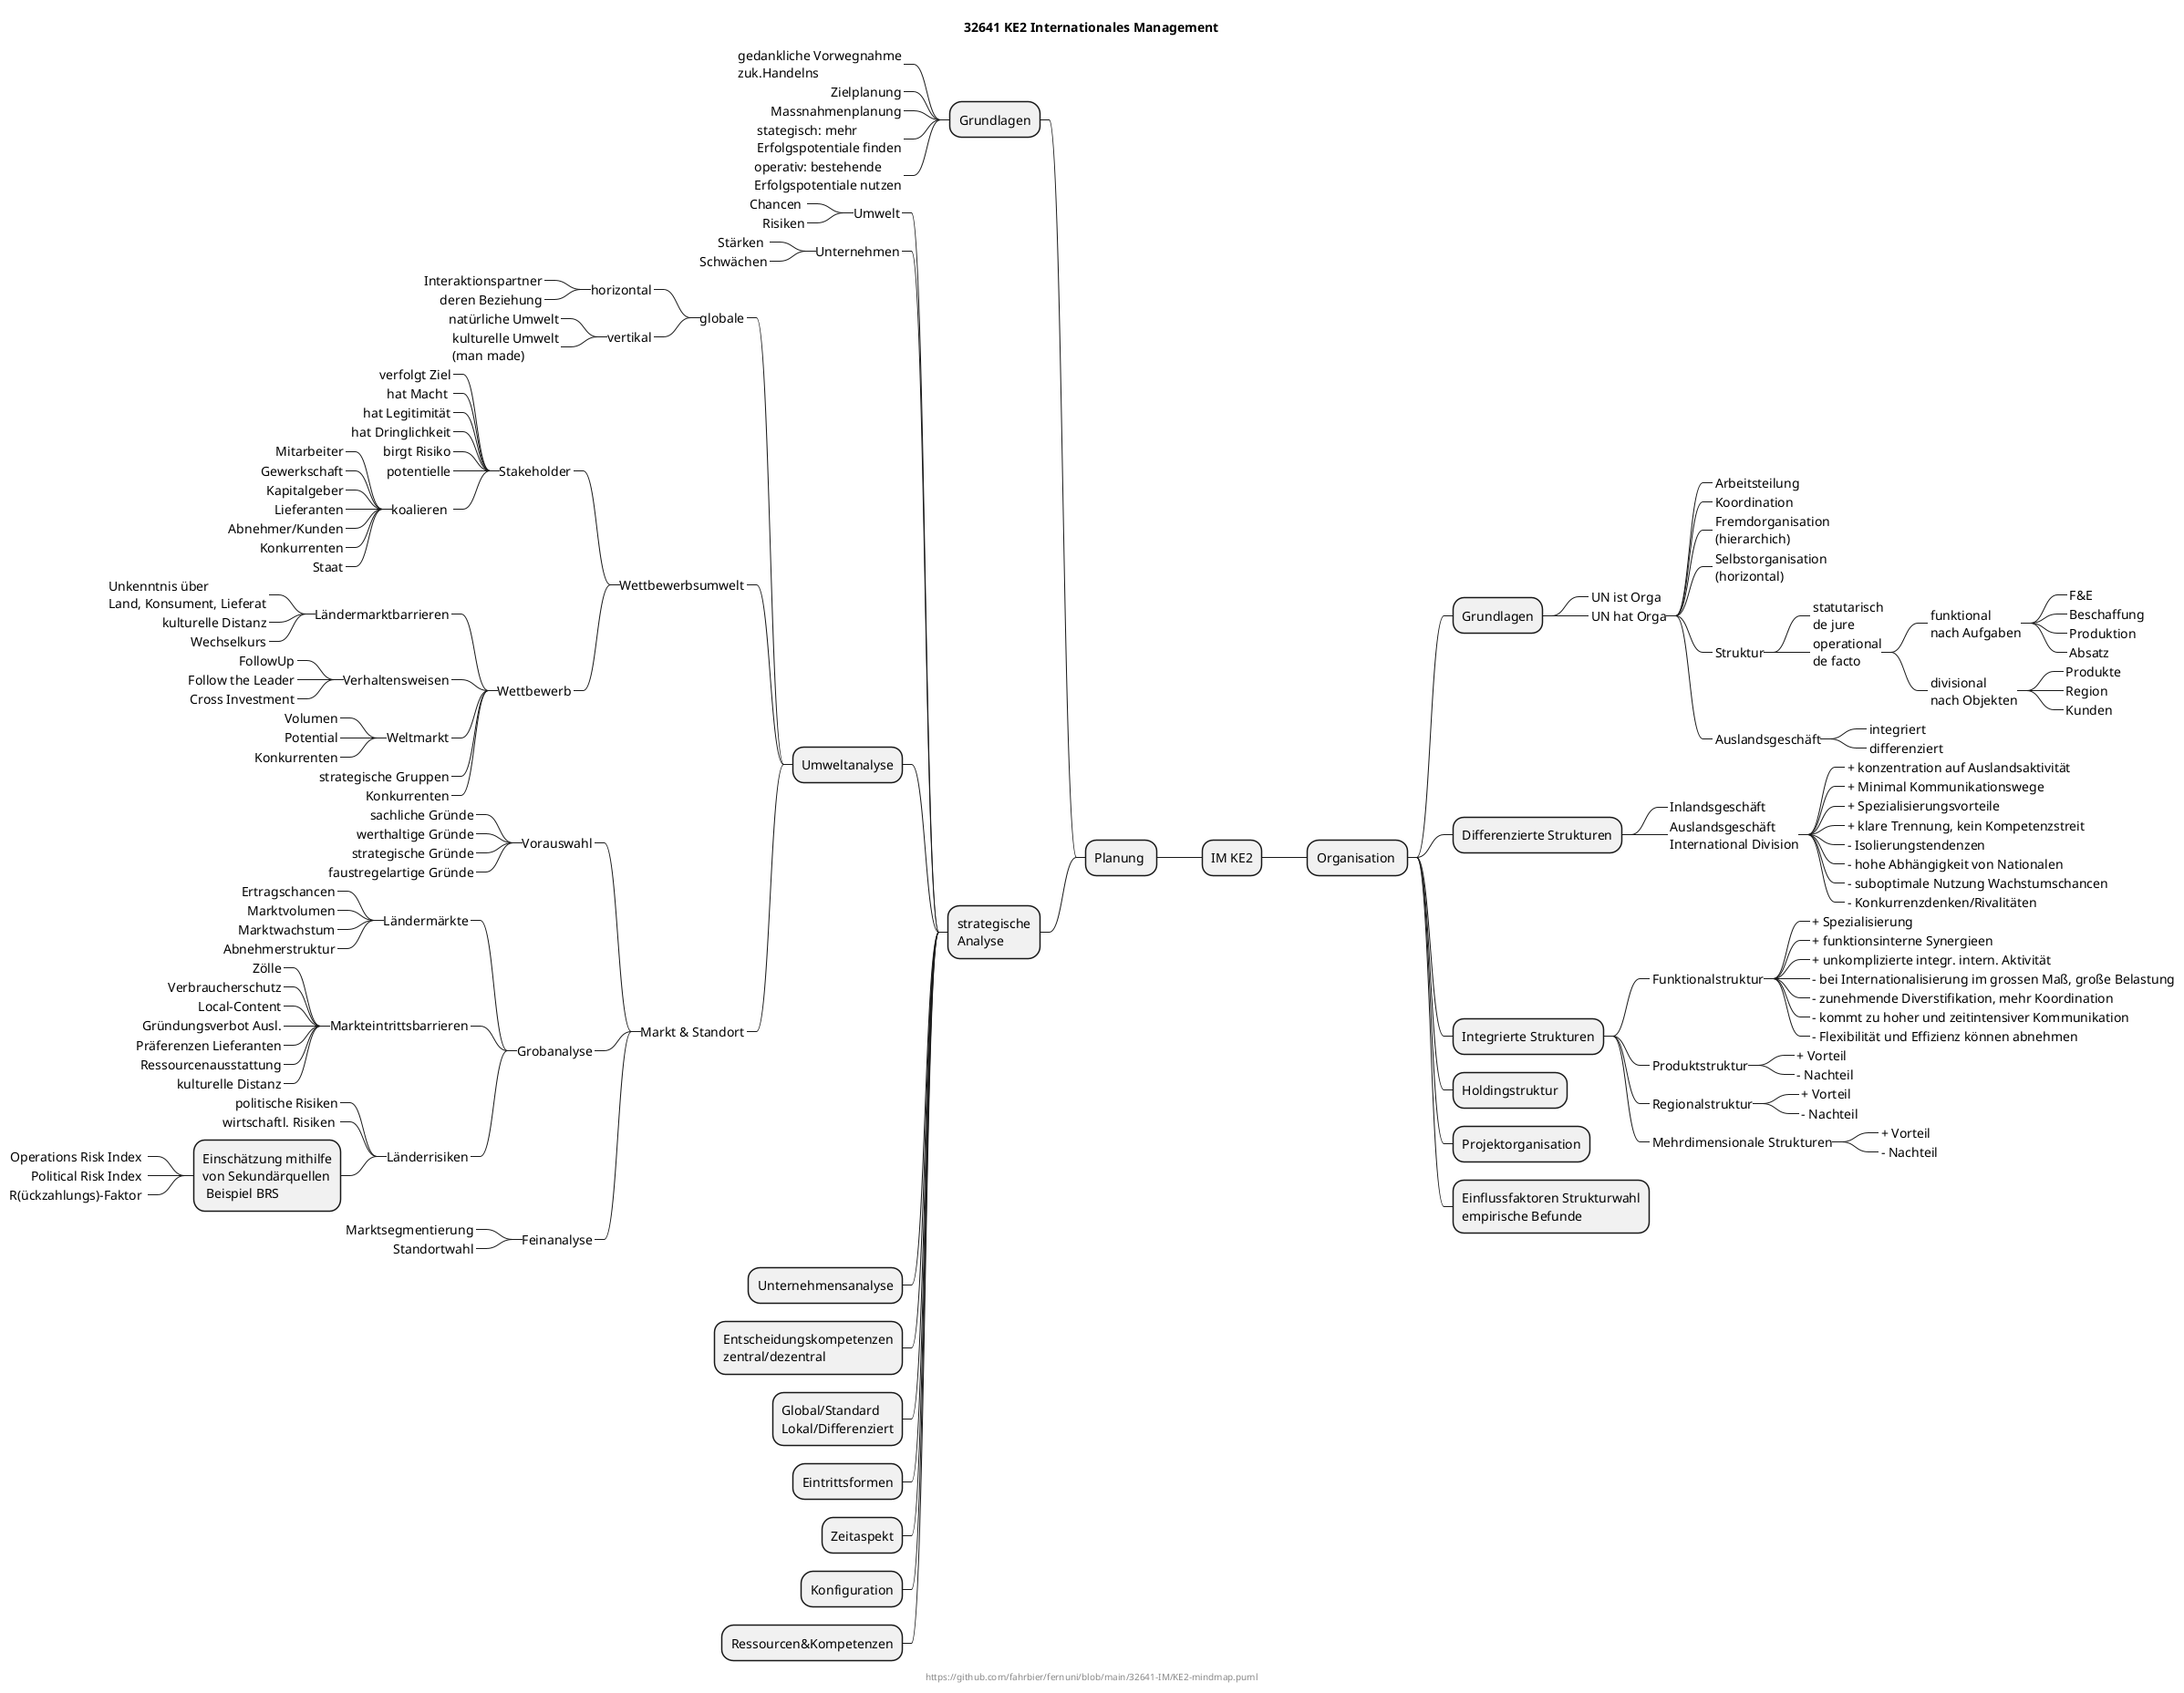 @startmindmap
title 32641 KE2 Internationales Management
center footer https://github.com/fahrbier/fernuni/blob/main/32641-IM/KE2-mindmap.puml

+ IM KE2
-- Planung 
--- Grundlagen
----_ gedankliche Vorwegnahme\nzuk.Handelns
----_ Zielplanung
----_ Massnahmenplanung
----_ stategisch: mehr\nErfolgspotentiale finden
----_ operativ: bestehende\nErfolgspotentiale nutzen


--- strategische\nAnalyse
----_ Umwelt
-----_ Chancen 
-----_ Risiken
----_ Unternehmen
-----_ Stärken 
-----_ Schwächen
---- Umweltanalyse
-----_ globale
------_ horizontal
-------_ Interaktionspartner
-------_ deren Beziehung
------_ vertikal
-------_ natürliche Umwelt
-------_ kulturelle Umwelt\n(man made)
-----_ Wettbewerbsumwelt

------_ Stakeholder
-------_ verfolgt Ziel
-------_ hat Macht 
-------_ hat Legitimität
-------_ hat Dringlichkeit
-------_ birgt Risiko
-------_ potentielle
-------_ koalieren 
--------_ Mitarbeiter
--------_ Gewerkschaft
--------_ Kapitalgeber
--------_ Lieferanten
--------_ Abnehmer/Kunden
--------_ Konkurrenten
--------_ Staat
------_ Wettbewerb
-------_ Ländermarktbarrieren
--------_ Unkenntnis über\nLand, Konsument, Lieferat
--------_ kulturelle Distanz
--------_ Wechselkurs
-------_ Verhaltensweisen
--------_ FollowUp
--------_ Follow the Leader
--------_ Cross Investment
-------_ Weltmarkt
--------_ Volumen
--------_ Potential
--------_ Konkurrenten
-------_ strategische Gruppen
-------_ Konkurrenten


-----_ Markt & Standort
------_ Vorauswahl
-------_ sachliche Gründe
-------_ werthaltige Gründe
-------_ strategische Gründe
-------_ faustregelartige Gründe

------_ Grobanalyse
-------_ Ländermärkte
--------_ Ertragschancen
--------_ Marktvolumen
--------_ Marktwachstum
--------_ Abnehmerstruktur
-------_ Markteintrittsbarrieren
--------_ Zölle
--------_ Verbraucherschutz
--------_ Local-Content
--------_ Gründungsverbot Ausl.
--------_ Präferenzen Lieferanten
--------_ Ressourcenausstattung
--------_ kulturelle Distanz
-------_ Länderrisiken
--------_ politische Risiken
--------_ wirtschaftl. Risiken 
-------- Einschätzung mithilfe\nvon Sekundärquellen\n Beispiel BRS 
---------_ Operations Risk Index 
---------_ Political Risk Index 
---------_ R(ückzahlungs)-Faktor 



------_ Feinanalyse
-------_ Marktsegmentierung
-------_ Standortwahl

---- Unternehmensanalyse
---- Entscheidungskompetenzen\nzentral/dezentral
---- Global/Standard\nLokal/Differenziert
---- Eintrittsformen
---- Zeitaspekt
---- Konfiguration
---- Ressourcen&Kompetenzen

++ Organisation 
+++ Grundlagen
++++_ UN ist Orga
++++_ UN hat Orga
+++++_ Arbeitsteilung
+++++_ Koordination
+++++_ Fremdorganisation\n(hierarchich)
+++++_ Selbstorganisation\n(horizontal)
+++++_ Struktur
++++++_ statutarisch\nde jure
++++++_ operational\nde facto
+++++++_ funktional\nnach Aufgaben
++++++++_ F&E
++++++++_ Beschaffung
++++++++_ Produktion
++++++++_ Absatz
+++++++_ divisional\nnach Objekten
++++++++_ Produkte
++++++++_ Region
++++++++_ Kunden
+++++_ Auslandsgeschäft
++++++_ integriert
++++++_ differenziert

+++ Differenzierte Strukturen
++++_ Inlandsgeschäft
++++_ Auslandsgeschäft\nInternational Division
+++++_ + konzentration auf Auslandsaktivität
+++++_ + Minimal Kommunikationswege
+++++_ + Spezialisierungsvorteile
+++++_ + klare Trennung, kein Kompetenzstreit
+++++_ - Isolierungstendenzen
+++++_ - hohe Abhängigkeit von Nationalen
+++++_ - suboptimale Nutzung Wachstumschancen
+++++_ - Konkurrenzdenken/Rivalitäten




+++ Integrierte Strukturen
++++_ Funktionalstruktur
+++++_ + Spezialisierung
+++++_ + funktionsinterne Synergieen
+++++_ + unkomplizierte integr. intern. Aktivität
+++++_ - bei Internationalisierung im grossen Maß, große Belastung
+++++_ - zunehmende Diverstifikation, mehr Koordination
+++++_ - kommt zu hoher und zeitintensiver Kommunikation
+++++_ - Flexibilität und Effizienz können abnehmen
++++_ Produktstruktur
+++++_ + Vorteil
+++++_ - Nachteil
++++_ Regionalstruktur
+++++_ + Vorteil
+++++_ - Nachteil
++++_ Mehrdimensionale Strukturen
+++++_ + Vorteil
+++++_ - Nachteil

+++ Holdingstruktur

+++ Projektorganisation

+++ Einflussfaktoren Strukturwahl\nempirische Befunde

@endmindmap
